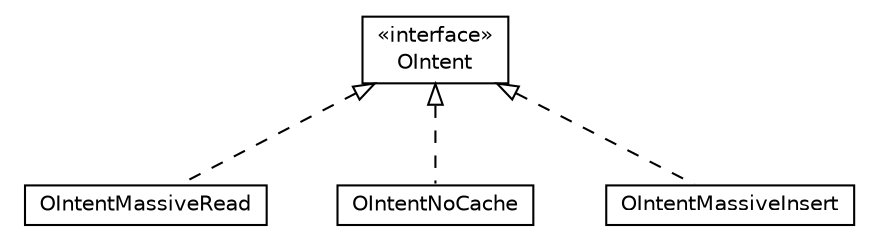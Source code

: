 #!/usr/local/bin/dot
#
# Class diagram 
# Generated by UMLGraph version R5_6-24-gf6e263 (http://www.umlgraph.org/)
#

digraph G {
	edge [fontname="Helvetica",fontsize=10,labelfontname="Helvetica",labelfontsize=10];
	node [fontname="Helvetica",fontsize=10,shape=plaintext];
	nodesep=0.25;
	ranksep=0.5;
	// com.orientechnologies.orient.core.intent.OIntentMassiveRead
	c120381 [label=<<table title="com.orientechnologies.orient.core.intent.OIntentMassiveRead" border="0" cellborder="1" cellspacing="0" cellpadding="2" port="p" href="./OIntentMassiveRead.html">
		<tr><td><table border="0" cellspacing="0" cellpadding="1">
<tr><td align="center" balign="center"> OIntentMassiveRead </td></tr>
		</table></td></tr>
		</table>>, URL="./OIntentMassiveRead.html", fontname="Helvetica", fontcolor="black", fontsize=10.0];
	// com.orientechnologies.orient.core.intent.OIntentNoCache
	c120382 [label=<<table title="com.orientechnologies.orient.core.intent.OIntentNoCache" border="0" cellborder="1" cellspacing="0" cellpadding="2" port="p" href="./OIntentNoCache.html">
		<tr><td><table border="0" cellspacing="0" cellpadding="1">
<tr><td align="center" balign="center"> OIntentNoCache </td></tr>
		</table></td></tr>
		</table>>, URL="./OIntentNoCache.html", fontname="Helvetica", fontcolor="black", fontsize=10.0];
	// com.orientechnologies.orient.core.intent.OIntent
	c120383 [label=<<table title="com.orientechnologies.orient.core.intent.OIntent" border="0" cellborder="1" cellspacing="0" cellpadding="2" port="p" href="./OIntent.html">
		<tr><td><table border="0" cellspacing="0" cellpadding="1">
<tr><td align="center" balign="center"> &#171;interface&#187; </td></tr>
<tr><td align="center" balign="center"> OIntent </td></tr>
		</table></td></tr>
		</table>>, URL="./OIntent.html", fontname="Helvetica", fontcolor="black", fontsize=10.0];
	// com.orientechnologies.orient.core.intent.OIntentMassiveInsert
	c120384 [label=<<table title="com.orientechnologies.orient.core.intent.OIntentMassiveInsert" border="0" cellborder="1" cellspacing="0" cellpadding="2" port="p" href="./OIntentMassiveInsert.html">
		<tr><td><table border="0" cellspacing="0" cellpadding="1">
<tr><td align="center" balign="center"> OIntentMassiveInsert </td></tr>
		</table></td></tr>
		</table>>, URL="./OIntentMassiveInsert.html", fontname="Helvetica", fontcolor="black", fontsize=10.0];
	//com.orientechnologies.orient.core.intent.OIntentMassiveRead implements com.orientechnologies.orient.core.intent.OIntent
	c120383:p -> c120381:p [dir=back,arrowtail=empty,style=dashed];
	//com.orientechnologies.orient.core.intent.OIntentNoCache implements com.orientechnologies.orient.core.intent.OIntent
	c120383:p -> c120382:p [dir=back,arrowtail=empty,style=dashed];
	//com.orientechnologies.orient.core.intent.OIntentMassiveInsert implements com.orientechnologies.orient.core.intent.OIntent
	c120383:p -> c120384:p [dir=back,arrowtail=empty,style=dashed];
}

